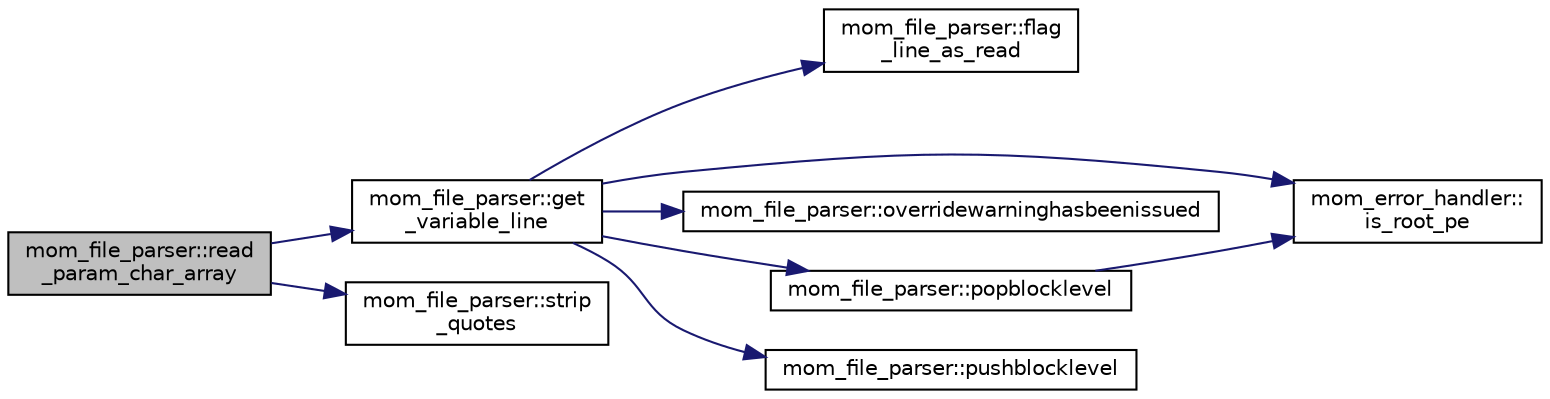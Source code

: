 digraph "mom_file_parser::read_param_char_array"
{
 // INTERACTIVE_SVG=YES
  edge [fontname="Helvetica",fontsize="10",labelfontname="Helvetica",labelfontsize="10"];
  node [fontname="Helvetica",fontsize="10",shape=record];
  rankdir="LR";
  Node370 [label="mom_file_parser::read\l_param_char_array",height=0.2,width=0.4,color="black", fillcolor="grey75", style="filled", fontcolor="black"];
  Node370 -> Node371 [color="midnightblue",fontsize="10",style="solid",fontname="Helvetica"];
  Node371 [label="mom_file_parser::get\l_variable_line",height=0.2,width=0.4,color="black", fillcolor="white", style="filled",URL="$namespacemom__file__parser.html#af883df6020543889b25986d6ee9701f7"];
  Node371 -> Node372 [color="midnightblue",fontsize="10",style="solid",fontname="Helvetica"];
  Node372 [label="mom_file_parser::flag\l_line_as_read",height=0.2,width=0.4,color="black", fillcolor="white", style="filled",URL="$namespacemom__file__parser.html#a7803aabff129cc7f56d4516bc24613f0"];
  Node371 -> Node373 [color="midnightblue",fontsize="10",style="solid",fontname="Helvetica"];
  Node373 [label="mom_error_handler::\lis_root_pe",height=0.2,width=0.4,color="black", fillcolor="white", style="filled",URL="$namespacemom__error__handler.html#ad5f00a53059c72fe2332d1436c80ca71"];
  Node371 -> Node374 [color="midnightblue",fontsize="10",style="solid",fontname="Helvetica"];
  Node374 [label="mom_file_parser::overridewarninghasbeenissued",height=0.2,width=0.4,color="black", fillcolor="white", style="filled",URL="$namespacemom__file__parser.html#a0c9bb1e76b09bc09bae5402e63bd0f99"];
  Node371 -> Node375 [color="midnightblue",fontsize="10",style="solid",fontname="Helvetica"];
  Node375 [label="mom_file_parser::popblocklevel",height=0.2,width=0.4,color="black", fillcolor="white", style="filled",URL="$namespacemom__file__parser.html#a73b11b969d303b1fc0ba5235c812fd05"];
  Node375 -> Node373 [color="midnightblue",fontsize="10",style="solid",fontname="Helvetica"];
  Node371 -> Node376 [color="midnightblue",fontsize="10",style="solid",fontname="Helvetica"];
  Node376 [label="mom_file_parser::pushblocklevel",height=0.2,width=0.4,color="black", fillcolor="white", style="filled",URL="$namespacemom__file__parser.html#a58777b0faf747d59a793b4e238919dc6"];
  Node370 -> Node377 [color="midnightblue",fontsize="10",style="solid",fontname="Helvetica"];
  Node377 [label="mom_file_parser::strip\l_quotes",height=0.2,width=0.4,color="black", fillcolor="white", style="filled",URL="$namespacemom__file__parser.html#a416b4a2a5b52f526ad1815f3e5a4739e"];
}
